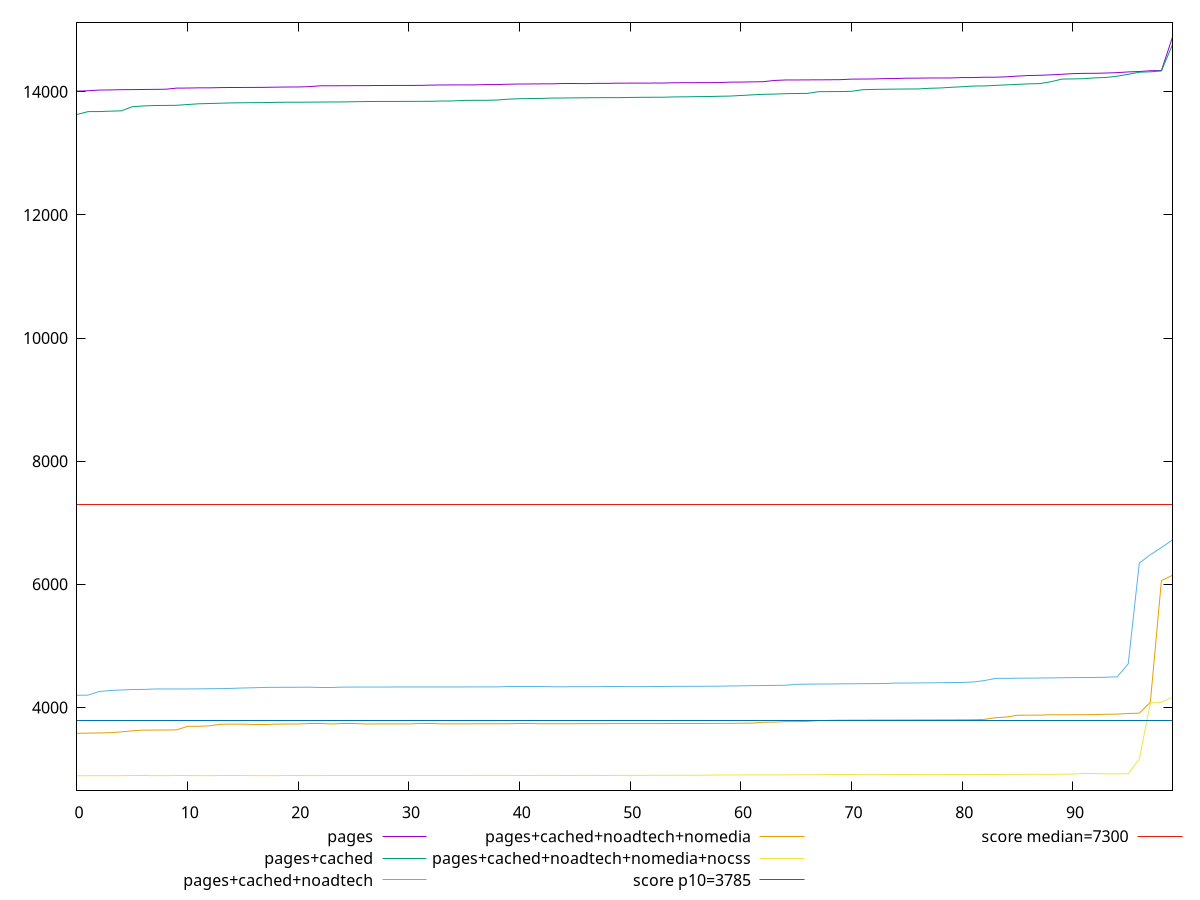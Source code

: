 reset

$pages <<EOF
0 14011.971050000004
1 14018.122999999998
2 14028.928500000002
3 14031.446
4 14035.351900000001
5 14036.6682
6 14038.6713
7 14040.351999999999
8 14042.713999999996
9 14060.736949999999
10 14061.928000000004
11 14065.324500000002
12 14065.558
13 14069.519999999999
14 14071.027999999998
15 14071.354800000001
16 14072.087399999997
17 14073.321500000002
18 14076.481000000002
19 14078.772999999997
20 14079.549500000001
21 14084.977000000004
22 14098.85
23 14099.033
24 14099.71815
25 14100.628799999999
26 14100.793999999998
27 14103.255
28 14103.70765
29 14104.321000000002
30 14104.817649999997
31 14104.9885
32 14109.514999999996
33 14112.273999999998
34 14112.689750000001
35 14113.04
36 14113.734100000001
37 14117.97455
38 14118.399049999996
39 14124.7899
40 14127.506000000001
41 14128.541000000001
42 14130.135000000004
43 14130.859
44 14133.445499999998
45 14133.477499999997
46 14133.778000000002
47 14138.422000000002
48 14138.461050000002
49 14141.206999999999
50 14141.805000000002
51 14141.940999999999
52 14142.8845
53 14143.895499999999
54 14147.949
55 14148.707300000002
56 14149.3275
57 14150.227999999994
58 14150.488000000001
59 14157.868999999999
60 14158.825500000003
61 14162.243999999999
62 14165.194499999998
63 14184.932999999997
64 14192.710000000003
65 14193.219999999998
66 14194.747499999998
67 14195.010999999999
68 14196.677
69 14198.159399999999
70 14207.318500000001
71 14208.038
72 14209.763000000003
73 14215.357000000004
74 14216.6475
75 14222.874500000002
76 14222.996500000001
77 14225.382999999998
78 14225.724999999999
79 14225.921500000002
80 14232.240000000003
81 14232.270499999997
82 14237.526000000002
83 14237.754
84 14244.695000000002
85 14255.859499999999
86 14266.090999999997
87 14268.926000000001
88 14276.755000000003
89 14285.406
90 14296.021499999999
91 14300.70735
92 14301.295999999998
93 14305.828000000001
94 14312.586
95 14323.891
96 14330.179
97 14343.530999999999
98 14346.7765
99 14890.086449999999
EOF

$pagesCached <<EOF
0 13632.506999999998
1 13679.2123
2 13679.68005
3 13686.475449999998
4 13691.75445
5 13758.580750000001
6 13771.5065
7 13778.009499999998
8 13779.454000000003
9 13781.346000000001
10 13794.724500000002
11 13806.236
12 13810.785
13 13816.138499999997
14 13821.042
15 13822.952999999998
16 13824.739599999997
17 13825.621700000003
18 13829.948999999997
19 13831.3618
20 13831.605799999998
21 13832.638999999996
22 13834.4559
23 13835.447999999997
24 13836.5825
25 13839.5334
26 13842.387000000002
27 13843.830399999997
28 13844.274800000001
29 13844.471499999996
30 13845.384000000002
31 13845.95265
32 13846.687999999998
33 13850.762000000002
34 13852.7406
35 13861.631700000002
36 13862.463799999998
37 13862.68
38 13867.408599999999
39 13881.801499999998
40 13888.62
41 13891.144999999997
42 13893.647499999995
43 13899.918
44 13900.296150000002
45 13902.885000000002
46 13904.393
47 13905.615999999998
48 13906.006999999998
49 13906.316499999999
50 13909.40335
51 13911.155499999999
52 13912.190000000002
53 13912.765
54 13917.989000000001
55 13919.434999999998
56 13922.521000000004
57 13923.6265
58 13928.371500000001
59 13931.5775
60 13941.319999999998
61 13951.035499999998
62 13960.629999999997
63 13963.46225
64 13970.778899999998
65 13973.121499999997
66 13974.881000000001
67 14002.885999999997
68 14004.332000000002
69 14004.785
70 14009.157
71 14035.276999999998
72 14039.77
73 14042.405999999999
74 14045.046500000002
75 14046.491000000004
76 14047.129
77 14057.983
78 14062.998000000001
79 14074.212450000003
80 14083.225999999999
81 14094.5435
82 14096.231499999998
83 14105.058999999997
84 14113.663500000002
85 14121.712000000001
86 14130.181500000002
87 14134.053
88 14164.238
89 14207.318999999996
90 14210.776999999998
91 14213.955999999998
92 14227.807500000003
93 14234.165
94 14254.603999999998
95 14285.262499999997
96 14319.315999999995
97 14325.420999999998
98 14340.082999999999
99 14767.921999999999
EOF

$pagesCachedNoadtech <<EOF
0 4197.717
1 4199.674
2 4258.5740000000005
3 4274.682000000001
4 4283.424499999999
5 4291.029
6 4291.959500000001
7 4299.433
8 4299.749499999999
9 4299.788500000001
10 4300.268
11 4301.503500000001
12 4304.059500000001
13 4305.342499999999
14 4309.4394999999995
15 4315.3765
16 4319.7294999999995
17 4325.0785000000005
18 4326.20465
19 4326.404050000001
20 4327.624999999999
21 4328.716200000001
22 4329.082
23 4329.12965
24 4329.6441
25 4330.6446
26 4330.989600000001
27 4331.432500000001
28 4331.55355
29 4331.87035
30 4332.05695
31 4332.30765
32 4332.49915
33 4332.58635
34 4332.66535
35 4332.752850000001
36 4332.832799999999
37 4333.3225999999995
38 4333.712349999999
39 4334.139550000001
40 4334.18335
41 4334.440000000001
42 4334.475
43 4335.807200000001
44 4335.905
45 4336.165500000001
46 4336.4593
47 4337.03305
48 4337.159549999999
49 4337.17625
50 4337.534999999999
51 4338.170999999999
52 4339.307499999999
53 4340.216999999999
54 4342.024799999999
55 4342.2245
56 4343.268999999999
57 4343.8665
58 4345.551150000001
59 4348.2215
60 4350.5915
61 4353.956499999999
62 4355.338000000001
63 4357.655000000001
64 4360.196999999999
65 4375.0095
66 4377.931149999999
67 4379.945
68 4380.540000000001
69 4383.770849999999
70 4384.324299999998
71 4385.933399999998
72 4387.1377
73 4388.529199999999
74 4395.5421
75 4396.324250000001
76 4397.733
77 4399.8009999999995
78 4401.26
79 4404.590799999999
80 4405.3271
81 4412.997999999999
82 4436.378999999999
83 4471.52745
84 4471.904200000001
85 4474.81185
86 4475.514899999998
87 4477.5175500000005
88 4479.86015
89 4481.7416
90 4484.83185
91 4485.352000000001
92 4486.411149999999
93 4490.6619500000015
94 4496.357000000001
95 4709.0488000000005
96 6344.367499999999
97 6480.9974999999995
98 6596.456
99 6722.2268
EOF

$pagesCachedNoadtechNomedia <<EOF
0 3579.3925000000004
1 3581.8740000000007
2 3585.5755
3 3589.4289999999996
4 3602.5574999999994
5 3619.459
6 3631.566
7 3632.088999999999
8 3632.2500000000005
9 3635.5074999999997
10 3693.191
11 3693.2665000000006
12 3701.767
13 3726.2204999999994
14 3727.96745
15 3728.29295
16 3728.3457500000004
17 3728.3726500000007
18 3728.908399999999
19 3729.83
20 3729.9402
21 3730.7686
22 3730.8390885195267
23 3730.8620999999994
24 3730.9379499999995
25 3730.94895
26 3731.42875
27 3731.67055
28 3732.0129000000006
29 3732.34665
30 3732.434
31 3732.5128999999993
32 3732.5485
33 3732.7402500000003
34 3733.4416
35 3733.83255
36 3733.9626500000004
37 3734.3839000000003
38 3734.46245
39 3734.6149000000005
40 3734.7574999999997
41 3734.7613
42 3734.8390999999997
43 3735.370550000001
44 3735.6789499999995
45 3735.92805
46 3736.4405000000006
47 3736.7568500000007
48 3737.1280500000003
49 3737.2716499999997
50 3737.4374500000004
51 3737.66495
52 3737.7222
53 3738.0403
54 3739.0329
55 3739.0418000000004
56 3739.0557000000013
57 3739.3092
58 3740.3050500000004
59 3740.9500000000003
60 3743.4375999999993
61 3744.2420000000006
62 3759.2369999999996
63 3760.8060000000005
64 3769.208999999999
65 3769.3669999999993
66 3773.181999999999
67 3785.8575500000006
68 3790.3814999999995
69 3793.0211
70 3793.72
71 3794.0571500000005
72 3794.8633499999996
73 3795.11585
74 3795.7379999999994
75 3796.164
76 3797.012100000001
77 3797.2913
78 3798.252450000001
79 3798.5769
80 3799.094999999999
81 3800.4738500000003
82 3805.683
83 3832.295
84 3844.093999999999
85 3873.0056000000004
86 3874.544999999999
87 3874.8841500000003
88 3880.20385
89 3880.5457
90 3881.5173
91 3882.13155
92 3884.6342000000004
93 3888.4739
94 3891.141450000001
95 3901.5903500000004
96 3906.3815
97 4085.4959999999996
98 6060.3240000000005
99 6146.6991
EOF

$pagesCachedNoadtechNomediaNocss <<EOF
0 2889.522
1 2890.6075500000006
2 2891.0832000000005
3 2891.13785
4 2891.2412499999996
5 2891.4215499999996
6 2891.4285000000004
7 2891.4808000000003
8 2891.6038
9 2891.6995
10 2891.7122000000004
11 2891.8673499999995
12 2891.9521000000004
13 2892.0554999999995
14 2892.0803499999993
15 2892.0849500000004
16 2892.23115
17 2892.2825000000003
18 2892.4178
19 2892.5259499999997
20 2892.5272
21 2892.7861999999996
22 2893.03185
23 2893.0995999999996
24 2893.106500000001
25 2893.1390499999998
26 2893.2397000000005
27 2893.2464
28 2893.504
29 2893.5207499999997
30 2894.0214999999994
31 2894.1049
32 2894.1411
33 2894.21785
34 2894.3214999999996
35 2894.3775000000005
36 2894.6859000000004
37 2894.745900000001
38 2894.8439500000004
39 2894.9612500000003
40 2895.1820000000002
41 2895.20745
42 2895.28625
43 2895.6144
44 2895.69685
45 2895.7395500000002
46 2895.8790000000004
47 2895.9355999999993
48 2895.9384999999997
49 2896.0179
50 2896.0995000000003
51 2896.2394999999997
52 2897.1054999999997
53 2897.187999999999
54 2897.8814999999995
55 2898.0755
56 2898.2587000000003
57 2900.4815
58 2902.128
59 2902.5205
60 2903.3001999999997
61 2903.4710999999998
62 2903.7537499999994
63 2903.8607999999995
64 2904.4029999999993
65 2906.01075
66 2906.117
67 2906.5509999999995
68 2906.5818499999996
69 2906.6024999999995
70 2906.6074000000003
71 2906.7250000000004
72 2907.28365
73 2908.33185
74 2908.4124
75 2908.4192500000004
76 2909.29725
77 2909.458599999999
78 2909.5599999999995
79 2909.8123
80 2910.822
81 2911.0665
82 2911.75635
83 2911.791550000001
84 2912.379999999999
85 2912.8340499999995
86 2912.9058999999997
87 2913.4773
88 2913.8914999999997
89 2915.2664999999997
90 2916.53985
91 2919.357
92 2919.3614
93 2920.336
94 2921.2240000000006
95 2922.0875
96 3161.7035
97 4071.101099999999
98 4084.1946000000003
99 4168.213
EOF

set key outside below
set xrange [0:99]
set yrange [2649.510711:15130.097738999999]
set trange [2649.510711:15130.097738999999]
set terminal svg size 640, 580 enhanced background rgb 'white'
set output "report_00018_2021-02-10T15-25-16.877Z/interactive/comparison/sorted/all_raw.svg"

plot $pages title "pages" with line, \
     $pagesCached title "pages+cached" with line, \
     $pagesCachedNoadtech title "pages+cached+noadtech" with line, \
     $pagesCachedNoadtechNomedia title "pages+cached+noadtech+nomedia" with line, \
     $pagesCachedNoadtechNomediaNocss title "pages+cached+noadtech+nomedia+nocss" with line, \
     3785 title "score p10=3785", \
     7300 title "score median=7300"

reset
